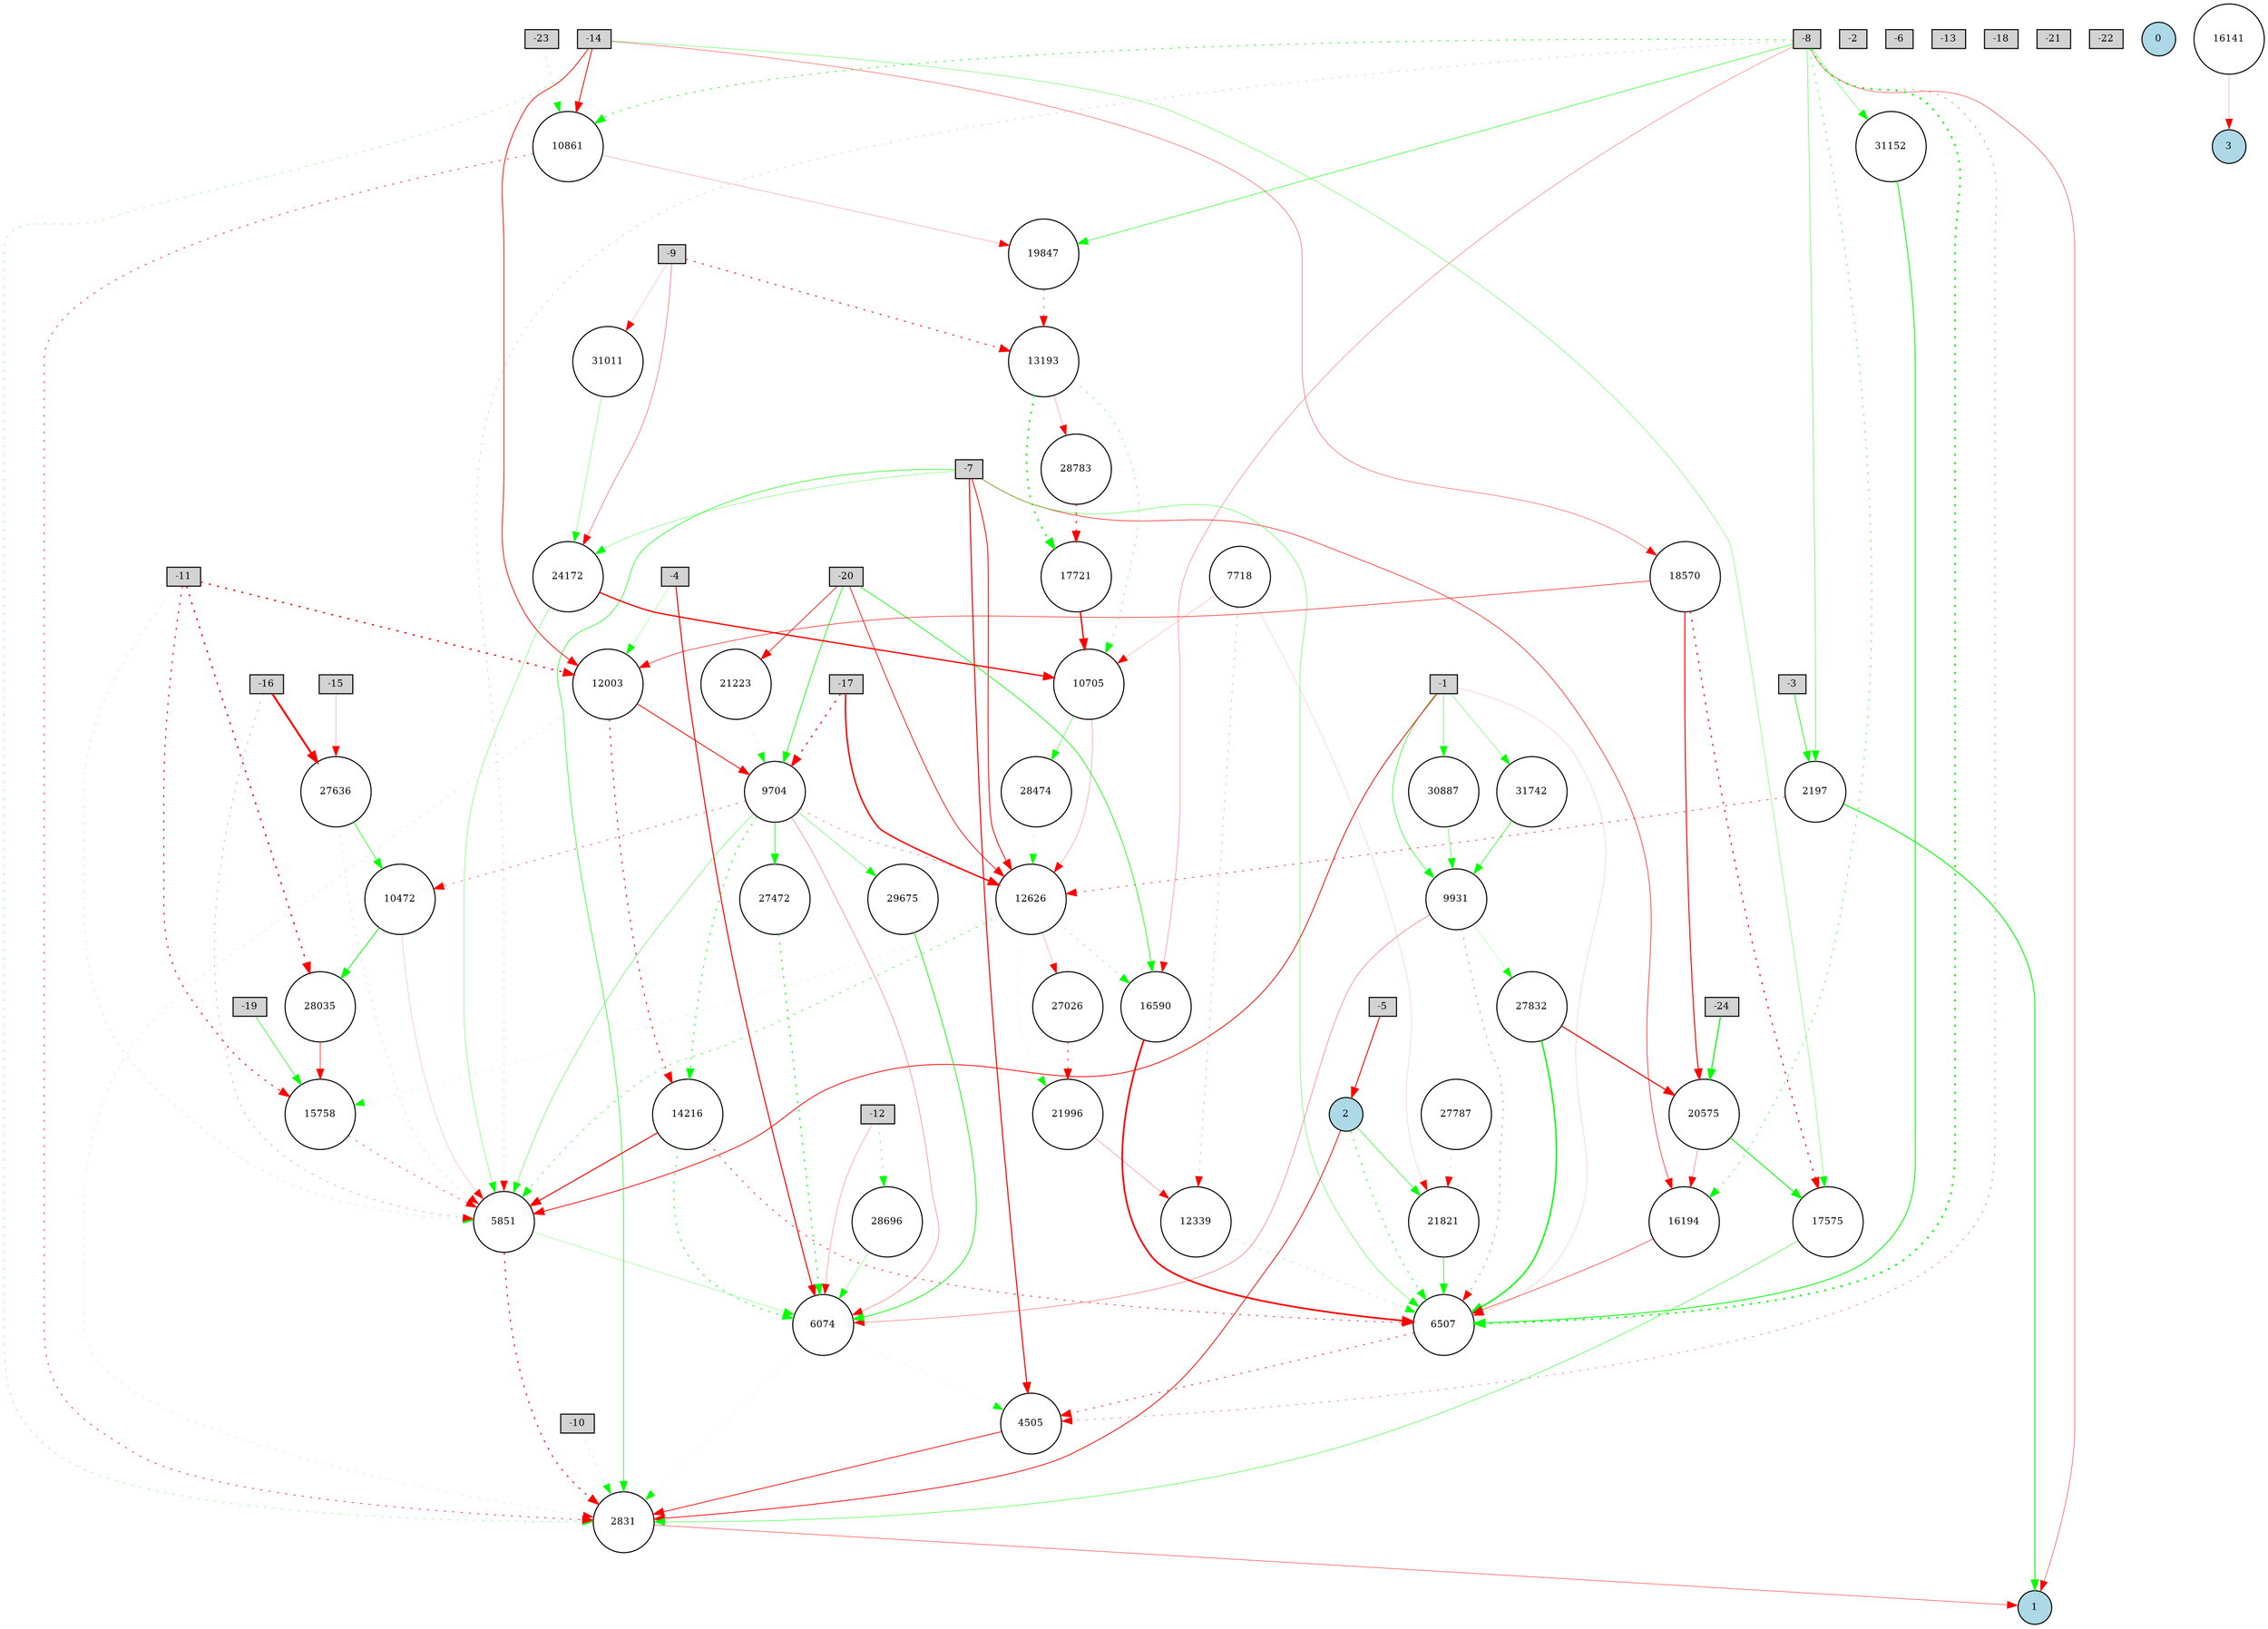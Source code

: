 digraph {
	node [fontsize=9 height=0.2 shape=circle width=0.2]
	-1 [fillcolor=lightgray shape=box style=filled]
	-2 [fillcolor=lightgray shape=box style=filled]
	-3 [fillcolor=lightgray shape=box style=filled]
	-4 [fillcolor=lightgray shape=box style=filled]
	-5 [fillcolor=lightgray shape=box style=filled]
	-6 [fillcolor=lightgray shape=box style=filled]
	-7 [fillcolor=lightgray shape=box style=filled]
	-8 [fillcolor=lightgray shape=box style=filled]
	-9 [fillcolor=lightgray shape=box style=filled]
	-10 [fillcolor=lightgray shape=box style=filled]
	-11 [fillcolor=lightgray shape=box style=filled]
	-12 [fillcolor=lightgray shape=box style=filled]
	-13 [fillcolor=lightgray shape=box style=filled]
	-14 [fillcolor=lightgray shape=box style=filled]
	-15 [fillcolor=lightgray shape=box style=filled]
	-16 [fillcolor=lightgray shape=box style=filled]
	-17 [fillcolor=lightgray shape=box style=filled]
	-18 [fillcolor=lightgray shape=box style=filled]
	-19 [fillcolor=lightgray shape=box style=filled]
	-20 [fillcolor=lightgray shape=box style=filled]
	-21 [fillcolor=lightgray shape=box style=filled]
	-22 [fillcolor=lightgray shape=box style=filled]
	-23 [fillcolor=lightgray shape=box style=filled]
	-24 [fillcolor=lightgray shape=box style=filled]
	0 [fillcolor=lightblue style=filled]
	1 [fillcolor=lightblue style=filled]
	2 [fillcolor=lightblue style=filled]
	3 [fillcolor=lightblue style=filled]
	28035 [fillcolor=white style=filled]
	19847 [fillcolor=white style=filled]
	14216 [fillcolor=white style=filled]
	13193 [fillcolor=white style=filled]
	18570 [fillcolor=white style=filled]
	27787 [fillcolor=white style=filled]
	16141 [fillcolor=white style=filled]
	15758 [fillcolor=white style=filled]
	2831 [fillcolor=white style=filled]
	27026 [fillcolor=white style=filled]
	2197 [fillcolor=white style=filled]
	28696 [fillcolor=white style=filled]
	4505 [fillcolor=white style=filled]
	31011 [fillcolor=white style=filled]
	7718 [fillcolor=white style=filled]
	17575 [fillcolor=white style=filled]
	30887 [fillcolor=white style=filled]
	31152 [fillcolor=white style=filled]
	12339 [fillcolor=white style=filled]
	27832 [fillcolor=white style=filled]
	17721 [fillcolor=white style=filled]
	6074 [fillcolor=white style=filled]
	28474 [fillcolor=white style=filled]
	21821 [fillcolor=white style=filled]
	16194 [fillcolor=white style=filled]
	9931 [fillcolor=white style=filled]
	16590 [fillcolor=white style=filled]
	27472 [fillcolor=white style=filled]
	10705 [fillcolor=white style=filled]
	12626 [fillcolor=white style=filled]
	5851 [fillcolor=white style=filled]
	20575 [fillcolor=white style=filled]
	12003 [fillcolor=white style=filled]
	21223 [fillcolor=white style=filled]
	9704 [fillcolor=white style=filled]
	10472 [fillcolor=white style=filled]
	6507 [fillcolor=white style=filled]
	21996 [fillcolor=white style=filled]
	29675 [fillcolor=white style=filled]
	24172 [fillcolor=white style=filled]
	10861 [fillcolor=white style=filled]
	28783 [fillcolor=white style=filled]
	27636 [fillcolor=white style=filled]
	31742 [fillcolor=white style=filled]
	-7 -> 6507 [color=green penwidth=0.338813286081227 style=solid]
	12626 -> 21996 [color=green penwidth=0.13269061316988534 style=dotted]
	13193 -> 28783 [color=red penwidth=0.20636922374967584 style=solid]
	16590 -> 6507 [color=red penwidth=1.606653815267176 style=solid]
	-10 -> 2831 [color=green penwidth=0.22122092007270516 style=dotted]
	-4 -> 12003 [color=green penwidth=0.19851586794983717 style=solid]
	2831 -> 1 [color=red penwidth=0.3843988674387969 style=solid]
	-1 -> 9931 [color=green penwidth=0.5043965017130649 style=solid]
	-16 -> 5851 [color=red penwidth=0.2634550448166364 style=dotted]
	10861 -> 19847 [color=red penwidth=0.18288163077813413 style=solid]
	-7 -> 2831 [color=green penwidth=0.5311026704684044 style=solid]
	-7 -> 16194 [color=red penwidth=0.5314223769516191 style=solid]
	-4 -> 6074 [color=red penwidth=0.9793963909545523 style=solid]
	-8 -> 6507 [color=green penwidth=1.6024625058645396 style=dotted]
	2197 -> 12626 [color=red penwidth=0.5701608215513287 style=dotted]
	9704 -> 6074 [color=red penwidth=0.27662741027255056 style=solid]
	12003 -> 9704 [color=red penwidth=0.7829376410180855 style=solid]
	-14 -> 12003 [color=red penwidth=0.719775346875792 style=solid]
	9931 -> 6507 [color=red penwidth=0.3675968052024292 style=dotted]
	-7 -> 4505 [color=red penwidth=1.0000608808777054 style=solid]
	-1 -> 6507 [color=red penwidth=0.11357036566029216 style=solid]
	12626 -> 27026 [color=red penwidth=0.19381303610687353 style=solid]
	28783 -> 17721 [color=red penwidth=1.0342224453187239 style=dotted]
	6074 -> 4505 [color=green penwidth=0.10775352464781476 style=dotted]
	28474 -> 12626 [color=green penwidth=0.21006540684947142 style=dotted]
	6074 -> 2831 [color=green penwidth=0.11240021403882484 style=dotted]
	10705 -> 12626 [color=red penwidth=0.21732834120261418 style=solid]
	31152 -> 6507 [color=green penwidth=0.8060149810978904 style=solid]
	17575 -> 2831 [color=green penwidth=0.395726011280917 style=solid]
	-8 -> 19847 [color=green penwidth=0.4701216124705361 style=solid]
	-12 -> 28696 [color=green penwidth=0.4054245266167016 style=dotted]
	-19 -> 15758 [color=green penwidth=0.5264675472551905 style=solid]
	-16 -> 27636 [color=red penwidth=1.8233931316705108 style=solid]
	16194 -> 6507 [color=red penwidth=0.44520260638266884 style=solid]
	-7 -> 24172 [color=green penwidth=0.2742152260393847 style=solid]
	-11 -> 28035 [color=red penwidth=1.2440675375882375 style=dotted]
	-8 -> 4505 [color=red penwidth=0.3427080522268627 style=dotted]
	9704 -> 14216 [color=green penwidth=0.7344196559420625 style=dotted]
	-8 -> 10861 [color=green penwidth=0.6819488059992891 style=dotted]
	-23 -> 10861 [color=green penwidth=0.2720784396554774 style=dotted]
	-8 -> 16194 [color=green penwidth=0.5086688116960782 style=dotted]
	27832 -> 6507 [color=green penwidth=1.3311659664213056 style=solid]
	9704 -> 27472 [color=green penwidth=0.5989536534305364 style=solid]
	-11 -> 15758 [color=red penwidth=0.8858308487085368 style=dotted]
	31742 -> 9931 [color=green penwidth=0.509859389655234 style=solid]
	2 -> 21821 [color=green penwidth=0.47933464669290704 style=solid]
	4505 -> 2831 [color=red penwidth=0.7227202104592088 style=solid]
	7718 -> 21821 [color=red penwidth=0.11100042309524025 style=solid]
	-14 -> 2831 [color=green penwidth=0.315480138127454 style=dotted]
	-8 -> 31152 [color=green penwidth=0.3159706458828788 style=solid]
	28696 -> 6074 [color=green penwidth=0.27581443987522847 style=solid]
	-11 -> 12003 [color=red penwidth=1.261060032981569 style=dotted]
	15758 -> 5851 [color=red penwidth=0.48613103258344503 style=dotted]
	9931 -> 27832 [color=green penwidth=0.16826580003360908 style=solid]
	-14 -> 18570 [color=red penwidth=0.3313449412234972 style=solid]
	-20 -> 9704 [color=green penwidth=0.6671282559229128 style=solid]
	18570 -> 20575 [color=red penwidth=0.9379154887593925 style=solid]
	-1 -> 5851 [color=red penwidth=0.7590638711979658 style=solid]
	-14 -> 10861 [color=red penwidth=0.7979138269530851 style=solid]
	12626 -> 16590 [color=green penwidth=0.3375347227636303 style=dotted]
	20575 -> 17575 [color=green penwidth=0.8490041634087939 style=solid]
	2 -> 6507 [color=green penwidth=0.6601680948875984 style=dotted]
	10472 -> 28035 [color=green penwidth=0.7420760502213654 style=solid]
	-24 -> 20575 [color=green penwidth=1.0195039724885993 style=solid]
	27787 -> 21821 [color=red penwidth=0.1640358372209605 style=dotted]
	-8 -> 1 [color=red penwidth=0.38377721726764435 style=solid]
	29675 -> 6074 [color=green penwidth=0.7157330524607711 style=solid]
	9704 -> 12626 [color=red penwidth=0.3694807907356097 style=dotted]
	27636 -> 10472 [color=green penwidth=0.5630465174845983 style=solid]
	10705 -> 28474 [color=green penwidth=0.3803658301902447 style=solid]
	9704 -> 5851 [color=green penwidth=0.3414553604927955 style=solid]
	10472 -> 5851 [color=red penwidth=0.14061897798100376 style=solid]
	28035 -> 15758 [color=red penwidth=0.5174316345011511 style=solid]
	-12 -> 6074 [color=red penwidth=0.22462902959867953 style=solid]
	7718 -> 12339 [color=red penwidth=0.23099875496056407 style=dotted]
	-14 -> 17575 [color=green penwidth=0.2951768245603308 style=solid]
	5851 -> 6074 [color=green penwidth=0.2095793950198106 style=solid]
	24172 -> 5851 [color=green penwidth=0.2983048959366249 style=solid]
	16141 -> 3 [color=red penwidth=0.17073605995679156 style=solid]
	2197 -> 1 [color=green penwidth=0.8626717121862153 style=solid]
	14216 -> 6507 [color=red penwidth=0.6253330654953008 style=dotted]
	10861 -> 2831 [color=red penwidth=0.5947966863879172 style=dotted]
	12626 -> 5851 [color=green penwidth=0.5302095203022266 style=dotted]
	21996 -> 12339 [color=red penwidth=0.23488034978847658 style=solid]
	9931 -> 6074 [color=red penwidth=0.29455356273671335 style=solid]
	-3 -> 2197 [color=green penwidth=0.6416326236277254 style=solid]
	-1 -> 31742 [color=green penwidth=0.2894041168413232 style=solid]
	14216 -> 5851 [color=red penwidth=0.9546178147464115 style=solid]
	21223 -> 9704 [color=green penwidth=0.15011828744767475 style=dotted]
	13193 -> 17721 [color=green penwidth=1.2978171925907267 style=dotted]
	12003 -> 14216 [color=red penwidth=0.8681862849012166 style=dotted]
	27472 -> 6074 [color=green penwidth=0.8511639649618175 style=dotted]
	-5 -> 2 [color=red penwidth=0.8777203810493363 style=solid]
	27026 -> 21996 [color=red penwidth=0.7135696442415264 style=dotted]
	-11 -> 5851 [color=green penwidth=0.20877656863047078 style=dotted]
	18570 -> 17575 [color=red penwidth=0.9975320192019309 style=dotted]
	5851 -> 2831 [color=red penwidth=0.9226929314100797 style=dotted]
	-8 -> 5851 [color=red penwidth=0.18036578869903225 style=dotted]
	12626 -> 15758 [color=green penwidth=0.140658424823675 style=dotted]
	-15 -> 27636 [color=red penwidth=0.1883993987999562 style=solid]
	-9 -> 13193 [color=red penwidth=0.8079810809584408 style=dotted]
	24172 -> 10705 [color=red penwidth=1.228458306672998 style=solid]
	-8 -> 16590 [color=red penwidth=0.25963988470454635 style=solid]
	17721 -> 10705 [color=red penwidth=1.2918330008717474 style=solid]
	-17 -> 9704 [color=red penwidth=1.1207817983807247 style=dotted]
	-17 -> 12626 [color=red penwidth=1.3714094245204251 style=solid]
	6507 -> 4505 [color=red penwidth=0.6322405620901163 style=dotted]
	-8 -> 2197 [color=green penwidth=0.37599198959620117 style=solid]
	12339 -> 6507 [color=green penwidth=0.2739662168334761 style=dotted]
	27636 -> 5851 [color=red penwidth=0.1297399205525406 style=dotted]
	19847 -> 13193 [color=red penwidth=0.4878657117344164 style=dotted]
	12003 -> 2831 [color=red penwidth=0.10891021893148149 style=dotted]
	-9 -> 24172 [color=red penwidth=0.33431536565564635 style=solid]
	31011 -> 24172 [color=green penwidth=0.2789313938242008 style=solid]
	-20 -> 16590 [color=green penwidth=0.6454017070163065 style=solid]
	-9 -> 31011 [color=red penwidth=0.13762481291025824 style=solid]
	-7 -> 12626 [color=red penwidth=0.7913486574952273 style=solid]
	18570 -> 12003 [color=red penwidth=0.5076249597709741 style=solid]
	-20 -> 21223 [color=red penwidth=0.6394490045472475 style=solid]
	9704 -> 29675 [color=green penwidth=0.3282948610683841 style=solid]
	7718 -> 10705 [color=red penwidth=0.14472280636818718 style=solid]
	-20 -> 12626 [color=red penwidth=0.6897333469539922 style=solid]
	9704 -> 10472 [color=red penwidth=0.445548739468988 style=dotted]
	13193 -> 10705 [color=green penwidth=0.38906893671141796 style=dotted]
	20575 -> 16194 [color=red penwidth=0.28398337855038436 style=solid]
	2 -> 2831 [color=red penwidth=0.7414009339126981 style=solid]
	30887 -> 9931 [color=green penwidth=0.3855563173454051 style=solid]
	21821 -> 6507 [color=green penwidth=0.5245629011100511 style=solid]
	-1 -> 30887 [color=green penwidth=0.347237328965182 style=solid]
	14216 -> 6074 [color=green penwidth=0.6916587087179754 style=dotted]
	27832 -> 20575 [color=red penwidth=1.041497435372909 style=solid]
}
